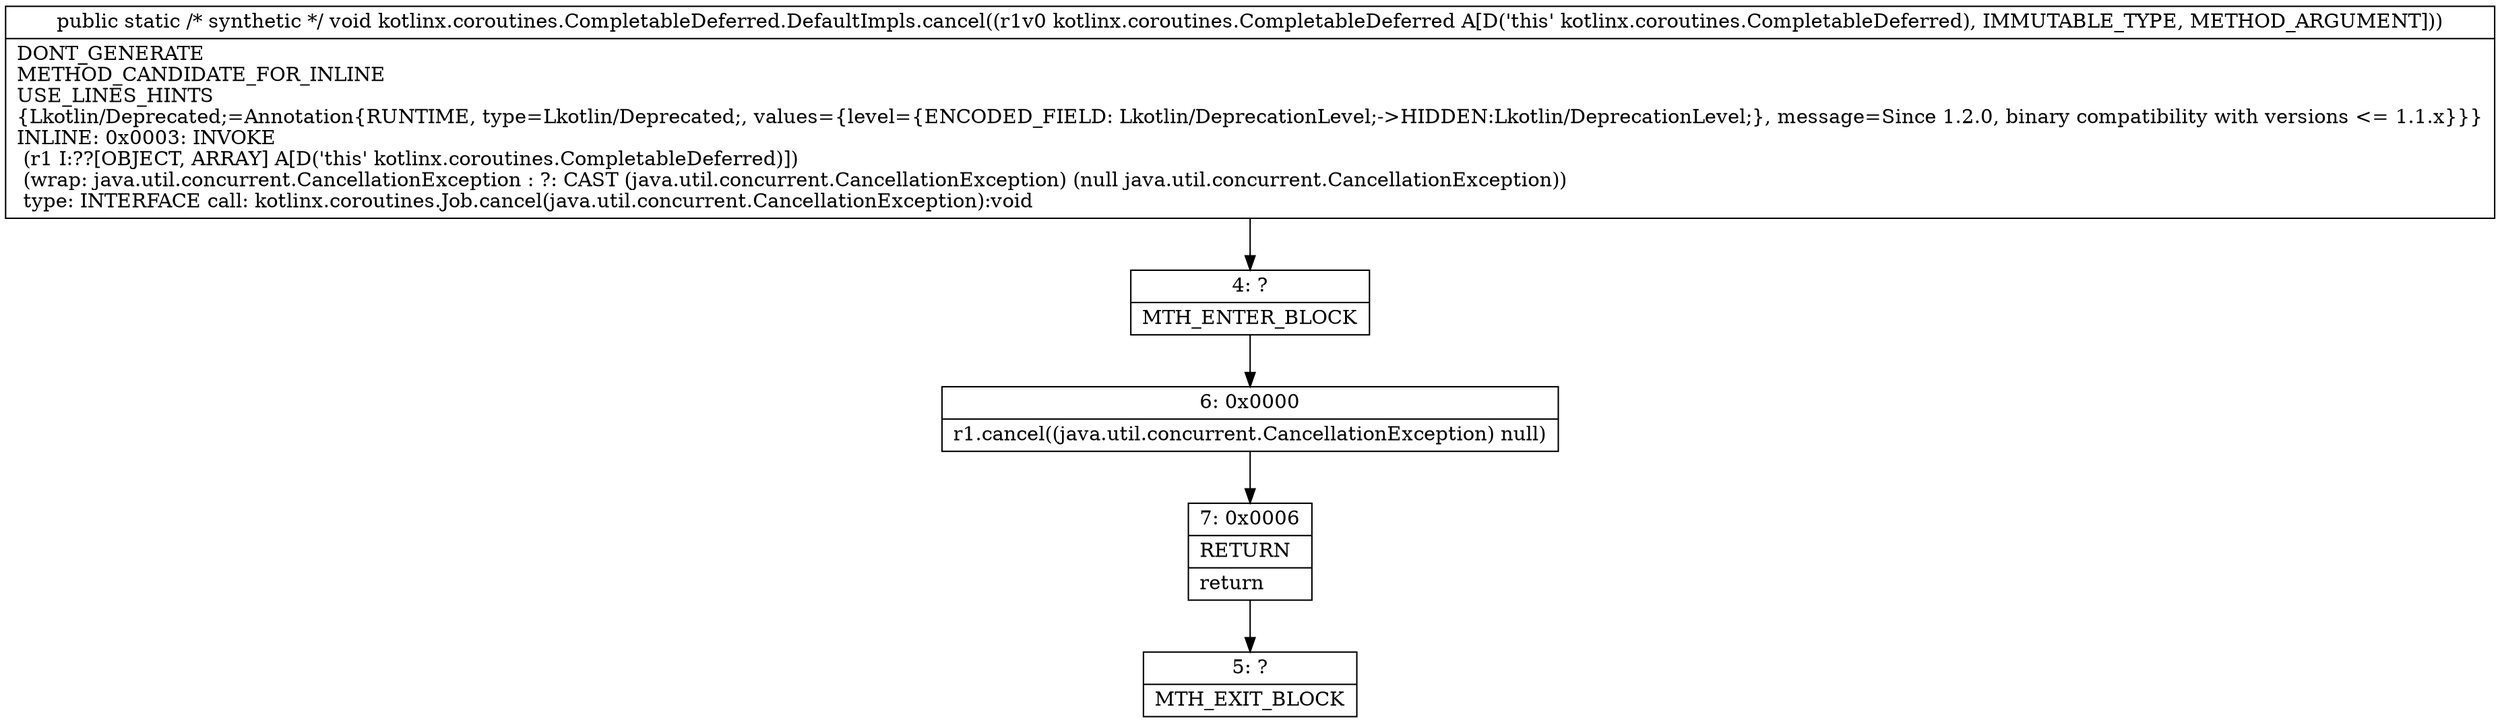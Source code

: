 digraph "CFG forkotlinx.coroutines.CompletableDeferred.DefaultImpls.cancel(Lkotlinx\/coroutines\/CompletableDeferred;)V" {
Node_4 [shape=record,label="{4\:\ ?|MTH_ENTER_BLOCK\l}"];
Node_6 [shape=record,label="{6\:\ 0x0000|r1.cancel((java.util.concurrent.CancellationException) null)\l}"];
Node_7 [shape=record,label="{7\:\ 0x0006|RETURN\l|return\l}"];
Node_5 [shape=record,label="{5\:\ ?|MTH_EXIT_BLOCK\l}"];
MethodNode[shape=record,label="{public static \/* synthetic *\/ void kotlinx.coroutines.CompletableDeferred.DefaultImpls.cancel((r1v0 kotlinx.coroutines.CompletableDeferred A[D('this' kotlinx.coroutines.CompletableDeferred), IMMUTABLE_TYPE, METHOD_ARGUMENT]))  | DONT_GENERATE\lMETHOD_CANDIDATE_FOR_INLINE\lUSE_LINES_HINTS\l\{Lkotlin\/Deprecated;=Annotation\{RUNTIME, type=Lkotlin\/Deprecated;, values=\{level=\{ENCODED_FIELD: Lkotlin\/DeprecationLevel;\-\>HIDDEN:Lkotlin\/DeprecationLevel;\}, message=Since 1.2.0, binary compatibility with versions \<= 1.1.x\}\}\}\lINLINE: 0x0003: INVOKE  \l  (r1 I:??[OBJECT, ARRAY] A[D('this' kotlinx.coroutines.CompletableDeferred)])\l  (wrap: java.util.concurrent.CancellationException : ?: CAST (java.util.concurrent.CancellationException) (null java.util.concurrent.CancellationException))\l type: INTERFACE call: kotlinx.coroutines.Job.cancel(java.util.concurrent.CancellationException):void\l}"];
MethodNode -> Node_4;Node_4 -> Node_6;
Node_6 -> Node_7;
Node_7 -> Node_5;
}

